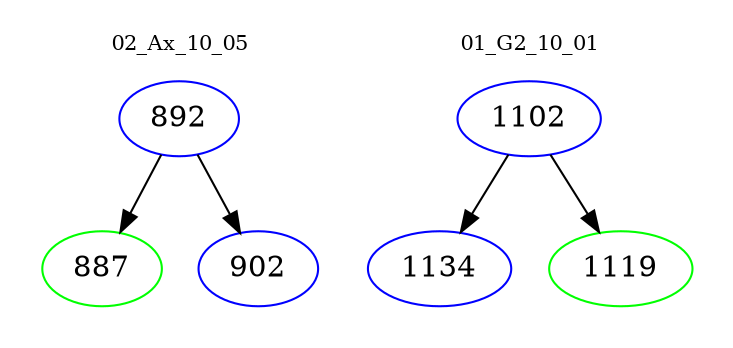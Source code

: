 digraph{
subgraph cluster_0 {
color = white
label = "02_Ax_10_05";
fontsize=10;
T0_892 [label="892", color="blue"]
T0_892 -> T0_887 [color="black"]
T0_887 [label="887", color="green"]
T0_892 -> T0_902 [color="black"]
T0_902 [label="902", color="blue"]
}
subgraph cluster_1 {
color = white
label = "01_G2_10_01";
fontsize=10;
T1_1102 [label="1102", color="blue"]
T1_1102 -> T1_1134 [color="black"]
T1_1134 [label="1134", color="blue"]
T1_1102 -> T1_1119 [color="black"]
T1_1119 [label="1119", color="green"]
}
}
